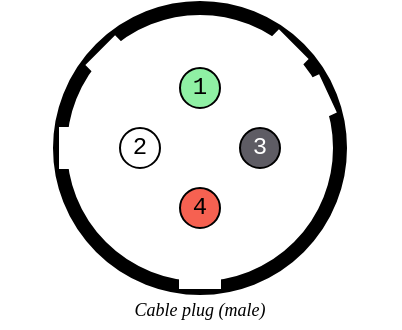 <mxfile version="23.1.0" type="device">
  <diagram name="Page-1" id="g-DCbeHwZXYy3C08vTt-">
    <mxGraphModel dx="683" dy="370" grid="1" gridSize="10" guides="1" tooltips="1" connect="1" arrows="1" fold="1" page="1" pageScale="1" pageWidth="850" pageHeight="1100" math="0" shadow="0">
      <root>
        <mxCell id="0" />
        <mxCell id="1" parent="0" />
        <mxCell id="6iXfl7kXLkrP6u-nbJ6V-1" value="" style="ellipse;whiteSpace=wrap;html=1;aspect=fixed;strokeWidth=7;" vertex="1" parent="1">
          <mxGeometry x="350" y="310" width="140" height="140" as="geometry" />
        </mxCell>
        <mxCell id="6iXfl7kXLkrP6u-nbJ6V-2" value="1" style="ellipse;whiteSpace=wrap;html=1;aspect=fixed;fontFamily=Courier New;fillColor=#8ff0a4;" vertex="1" parent="1">
          <mxGeometry x="410" y="340" width="20" height="20" as="geometry" />
        </mxCell>
        <mxCell id="6iXfl7kXLkrP6u-nbJ6V-3" value="4" style="ellipse;whiteSpace=wrap;html=1;aspect=fixed;fontFamily=Courier New;fillColor=#f66151;" vertex="1" parent="1">
          <mxGeometry x="410" y="400" width="20" height="20" as="geometry" />
        </mxCell>
        <mxCell id="6iXfl7kXLkrP6u-nbJ6V-4" value="2" style="ellipse;whiteSpace=wrap;html=1;aspect=fixed;fontFamily=Courier New;" vertex="1" parent="1">
          <mxGeometry x="380" y="370" width="20" height="20" as="geometry" />
        </mxCell>
        <mxCell id="6iXfl7kXLkrP6u-nbJ6V-5" value="&lt;font color=&quot;#ffffff&quot;&gt;3&lt;/font&gt;" style="ellipse;whiteSpace=wrap;html=1;aspect=fixed;fillColor=#5e5c64;fontFamily=Courier New;" vertex="1" parent="1">
          <mxGeometry x="440" y="370" width="20" height="20" as="geometry" />
        </mxCell>
        <mxCell id="6iXfl7kXLkrP6u-nbJ6V-12" value="" style="rounded=0;whiteSpace=wrap;html=1;strokeColor=#ffffff;" vertex="1" parent="1">
          <mxGeometry x="410" y="440" width="20" height="10" as="geometry" />
        </mxCell>
        <mxCell id="6iXfl7kXLkrP6u-nbJ6V-13" value="" style="rounded=0;whiteSpace=wrap;html=1;strokeColor=#ffffff;rotation=90;" vertex="1" parent="1">
          <mxGeometry x="343.75" y="376.25" width="20" height="7.5" as="geometry" />
        </mxCell>
        <mxCell id="6iXfl7kXLkrP6u-nbJ6V-14" value="" style="rounded=0;whiteSpace=wrap;html=1;strokeColor=#ffffff;rotation=-225;fontStyle=4" vertex="1" parent="1">
          <mxGeometry x="364" y="330" width="20" height="10" as="geometry" />
        </mxCell>
        <mxCell id="6iXfl7kXLkrP6u-nbJ6V-15" value="" style="rounded=0;whiteSpace=wrap;html=1;strokeColor=#ffffff;rotation=-135;fontStyle=4" vertex="1" parent="1">
          <mxGeometry x="453" y="327" width="20" height="10" as="geometry" />
        </mxCell>
        <mxCell id="6iXfl7kXLkrP6u-nbJ6V-16" value="" style="rounded=0;whiteSpace=wrap;html=1;strokeColor=#ffffff;rotation=-115;fontStyle=4" vertex="1" parent="1">
          <mxGeometry x="469" y="350" width="20" height="10" as="geometry" />
        </mxCell>
        <mxCell id="6iXfl7kXLkrP6u-nbJ6V-17" value="&lt;i&gt;&lt;font style=&quot;font-size: 9px;&quot; face=&quot;Verdana&quot;&gt;Cable plug (male)&lt;br&gt;&lt;/font&gt;&lt;/i&gt;" style="text;html=1;strokeColor=none;fillColor=none;align=center;verticalAlign=middle;whiteSpace=wrap;rounded=0;" vertex="1" parent="1">
          <mxGeometry x="320" y="450" width="200" height="20" as="geometry" />
        </mxCell>
      </root>
    </mxGraphModel>
  </diagram>
</mxfile>
